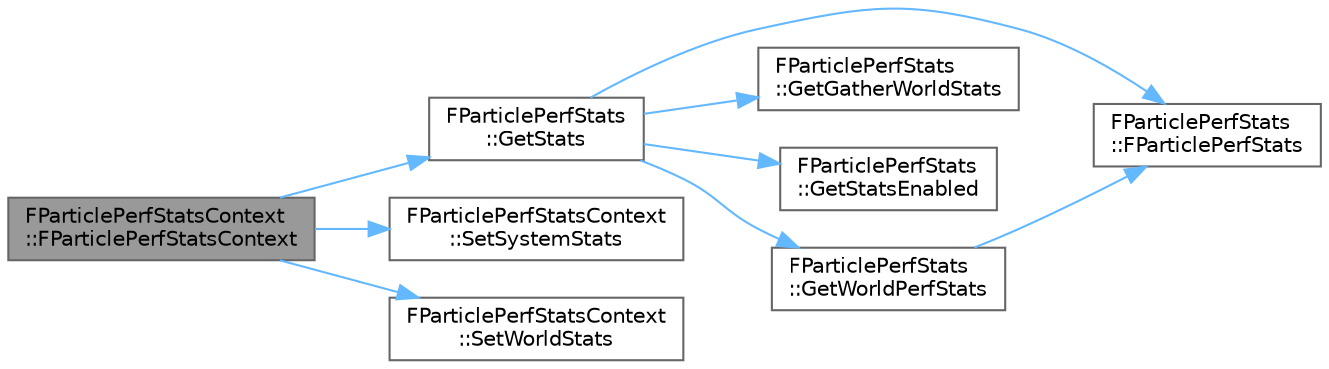 digraph "FParticlePerfStatsContext::FParticlePerfStatsContext"
{
 // INTERACTIVE_SVG=YES
 // LATEX_PDF_SIZE
  bgcolor="transparent";
  edge [fontname=Helvetica,fontsize=10,labelfontname=Helvetica,labelfontsize=10];
  node [fontname=Helvetica,fontsize=10,shape=box,height=0.2,width=0.4];
  rankdir="LR";
  Node1 [id="Node000001",label="FParticlePerfStatsContext\l::FParticlePerfStatsContext",height=0.2,width=0.4,color="gray40", fillcolor="grey60", style="filled", fontcolor="black",tooltip=" "];
  Node1 -> Node2 [id="edge1_Node000001_Node000002",color="steelblue1",style="solid",tooltip=" "];
  Node2 [id="Node000002",label="FParticlePerfStats\l::GetStats",height=0.2,width=0.4,color="grey40", fillcolor="white", style="filled",URL="$d1/d62/structFParticlePerfStats.html#a4261d747277961116fa10bd410339c28",tooltip=" "];
  Node2 -> Node3 [id="edge2_Node000002_Node000003",color="steelblue1",style="solid",tooltip=" "];
  Node3 [id="Node000003",label="FParticlePerfStats\l::FParticlePerfStats",height=0.2,width=0.4,color="grey40", fillcolor="white", style="filled",URL="$d1/d62/structFParticlePerfStats.html#a5c4b1f103d729c17880bff31d3b1ba86",tooltip=" "];
  Node2 -> Node4 [id="edge3_Node000002_Node000004",color="steelblue1",style="solid",tooltip=" "];
  Node4 [id="Node000004",label="FParticlePerfStats\l::GetGatherWorldStats",height=0.2,width=0.4,color="grey40", fillcolor="white", style="filled",URL="$d1/d62/structFParticlePerfStats.html#a7920c196ab3b36d547b52590f7cac11c",tooltip=" "];
  Node2 -> Node5 [id="edge4_Node000002_Node000005",color="steelblue1",style="solid",tooltip=" "];
  Node5 [id="Node000005",label="FParticlePerfStats\l::GetStatsEnabled",height=0.2,width=0.4,color="grey40", fillcolor="white", style="filled",URL="$d1/d62/structFParticlePerfStats.html#a837d506d8adc69ca31a192c7ddd47d37",tooltip=" "];
  Node2 -> Node6 [id="edge5_Node000002_Node000006",color="steelblue1",style="solid",tooltip=" "];
  Node6 [id="Node000006",label="FParticlePerfStats\l::GetWorldPerfStats",height=0.2,width=0.4,color="grey40", fillcolor="white", style="filled",URL="$d1/d62/structFParticlePerfStats.html#afcc24255afd7d31531e2d702850c75a0",tooltip=" "];
  Node6 -> Node3 [id="edge6_Node000006_Node000003",color="steelblue1",style="solid",tooltip=" "];
  Node1 -> Node7 [id="edge7_Node000001_Node000007",color="steelblue1",style="solid",tooltip=" "];
  Node7 [id="Node000007",label="FParticlePerfStatsContext\l::SetSystemStats",height=0.2,width=0.4,color="grey40", fillcolor="white", style="filled",URL="$d4/d54/structFParticlePerfStatsContext.html#a2c7e02c389351edb634cc3ef60520de9",tooltip=" "];
  Node1 -> Node8 [id="edge8_Node000001_Node000008",color="steelblue1",style="solid",tooltip=" "];
  Node8 [id="Node000008",label="FParticlePerfStatsContext\l::SetWorldStats",height=0.2,width=0.4,color="grey40", fillcolor="white", style="filled",URL="$d4/d54/structFParticlePerfStatsContext.html#a4a0a9e89527e85bb689fb050dc899f74",tooltip=" "];
}
